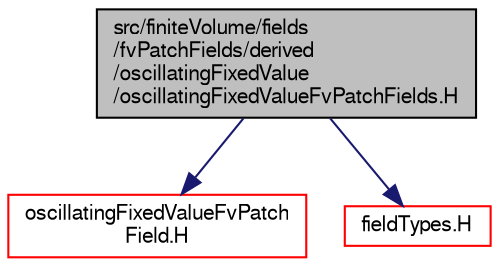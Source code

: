digraph "src/finiteVolume/fields/fvPatchFields/derived/oscillatingFixedValue/oscillatingFixedValueFvPatchFields.H"
{
  bgcolor="transparent";
  edge [fontname="FreeSans",fontsize="10",labelfontname="FreeSans",labelfontsize="10"];
  node [fontname="FreeSans",fontsize="10",shape=record];
  Node0 [label="src/finiteVolume/fields\l/fvPatchFields/derived\l/oscillatingFixedValue\l/oscillatingFixedValueFvPatchFields.H",height=0.2,width=0.4,color="black", fillcolor="grey75", style="filled", fontcolor="black"];
  Node0 -> Node1 [color="midnightblue",fontsize="10",style="solid",fontname="FreeSans"];
  Node1 [label="oscillatingFixedValueFvPatch\lField.H",height=0.2,width=0.4,color="red",URL="$a02096.html"];
  Node0 -> Node124 [color="midnightblue",fontsize="10",style="solid",fontname="FreeSans"];
  Node124 [label="fieldTypes.H",height=0.2,width=0.4,color="red",URL="$a09608.html",tooltip="Include the header files for all the primitive types that Fields are instantiated for..."];
}
